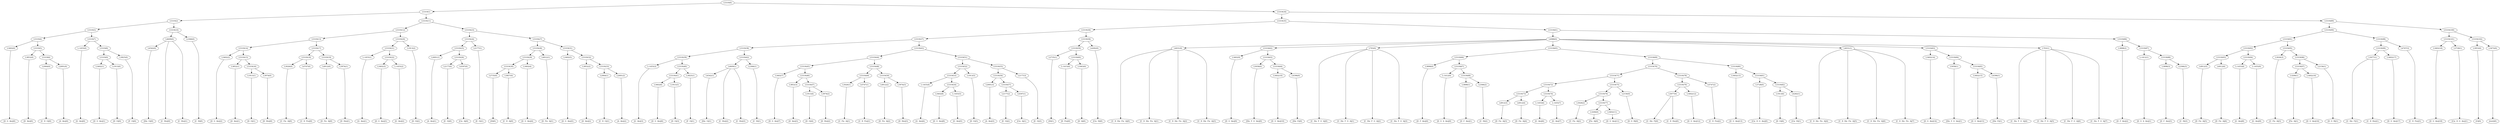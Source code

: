 digraph sample{
"L3402(0)"->"[D  G  Ais](0)"
"L3852(0)"->"[D  Ais](0)"
"L2064(0)"->"[C  D  G](0)"
"L2691(0)"->"[A  Ais](0)"
"L5319(6)"->"L2064(0)"
"L5319(6)"->"L2691(0)"
"L5319(5)"->"L3852(0)"
"L5319(5)"->"L5319(6)"
"L5319(4)"->"L3402(0)"
"L5319(4)"->"L5319(5)"
"L-1455(0)"->"[G  Ais](0)"
"L3402(1)"->"[D  G  Ais](1)"
"L1913(0)"->"[D  G](0)"
"L5319(9)"->"L3402(1)"
"L5319(9)"->"L1913(0)"
"L3825(0)"->"[F  G](0)"
"L5319(8)"->"L5319(9)"
"L5319(8)"->"L3825(0)"
"L5319(7)"->"L-1455(0)"
"L5319(7)"->"L5319(8)"
"L5319(3)"->"L5319(4)"
"L5319(3)"->"L5319(7)"
"L4542(0)"->"[Dis  G](0)"
"L4609(0)"->"[C  Dis](0)"
"L4609(0)"->"L4542(0)"
"L4609(0)"->"[C  Dis](1)"
"L2366(0)"->"[C  D](0)"
"L5319(10)"->"L4609(0)"
"L5319(10)"->"L2366(0)"
"L5319(2)"->"L5319(3)"
"L5319(2)"->"L5319(10)"
"L3402(2)"->"[D  G  Ais](2)"
"L3852(1)"->"[D  Ais](1)"
"L1913(1)"->"[D  G](1)"
"L3974(0)"->"[D  Dis](0)"
"L5319(16)"->"L1913(1)"
"L5319(16)"->"L3974(0)"
"L5319(15)"->"L3852(1)"
"L5319(15)"->"L5319(16)"
"L5319(14)"->"L3402(2)"
"L5319(14)"->"L5319(15)"
"L3026(0)"->"[C  Fis  A](0)"
"L4747(0)"->"[C  D  Fis](0)"
"L5319(18)"->"L3026(0)"
"L5319(18)"->"L4747(0)"
"L4912(0)"->"[D  Fis  A](0)"
"L3974(1)"->"[D  Dis](1)"
"L5319(19)"->"L4912(0)"
"L5319(19)"->"L3974(1)"
"L5319(17)"->"L5319(18)"
"L5319(17)"->"L5319(19)"
"L5319(13)"->"L5319(14)"
"L5319(13)"->"L5319(17)"
"L-1455(1)"->"[G  Ais](1)"
"L3402(3)"->"[D  G  Ais](3)"
"L-1455(2)"->"[G  Ais](2)"
"L5319(22)"->"L3402(3)"
"L5319(22)"->"L-1455(2)"
"L5319(21)"->"L-1455(1)"
"L5319(21)"->"L5319(22)"
"L1913(2)"->"[D  G](2)"
"L5319(20)"->"L5319(21)"
"L5319(20)"->"L1913(2)"
"L5319(12)"->"L5319(13)"
"L5319(12)"->"L5319(20)"
"L2691(1)"->"[A  Ais](1)"
"L2177(0)"->"[E  G](0)"
"L4397(0)"->"[Cis  A](0)"
"L5319(26)"->"L2177(0)"
"L5319(26)"->"L4397(0)"
"L5319(25)"->"L2691(1)"
"L5319(25)"->"L5319(26)"
"L2177(1)"->"[E  G](1)"
"L5319(24)"->"L5319(25)"
"L5319(24)"->"L2177(1)"
"L2735(0)"->"[D](0)"
"L3857(0)"->"[C  D  A](0)"
"L5319(30)"->"L2735(0)"
"L5319(30)"->"L3857(0)"
"L3402(4)"->"[D  G  Ais](4)"
"L5319(29)"->"L5319(30)"
"L5319(29)"->"L3402(4)"
"L4912(1)"->"[D  Fis  A](1)"
"L5319(28)"->"L5319(29)"
"L5319(28)"->"L4912(1)"
"L3402(5)"->"[D  G  Ais](5)"
"L3852(2)"->"[D  Ais](2)"
"L2064(1)"->"[C  D  G](1)"
"L2691(2)"->"[A  Ais](2)"
"L5319(33)"->"L2064(1)"
"L5319(33)"->"L2691(2)"
"L5319(32)"->"L3852(2)"
"L5319(32)"->"L5319(33)"
"L5319(31)"->"L3402(5)"
"L5319(31)"->"L5319(32)"
"L5319(27)"->"L5319(28)"
"L5319(27)"->"L5319(31)"
"L5319(23)"->"L5319(24)"
"L5319(23)"->"L5319(27)"
"L5319(11)"->"L5319(12)"
"L5319(11)"->"L5319(23)"
"L5319(1)"->"L5319(2)"
"L5319(1)"->"L5319(11)"
"L-1455(3)"->"[G  Ais](3)"
"L3402(6)"->"[D  G  Ais](6)"
"L1913(3)"->"[D  G](3)"
"L5319(41)"->"L3402(6)"
"L5319(41)"->"L1913(3)"
"L3825(1)"->"[F  G](1)"
"L5319(40)"->"L5319(41)"
"L5319(40)"->"L3825(1)"
"L5319(39)"->"L-1455(3)"
"L5319(39)"->"L5319(40)"
"L4542(1)"->"[Dis  G](1)"
"L4609(1)"->"[C  Dis](2)"
"L4609(1)"->"L4542(1)"
"L4609(1)"->"[C  Dis](3)"
"L2366(1)"->"[C  D](1)"
"L5319(42)"->"L4609(1)"
"L5319(42)"->"L2366(1)"
"L5319(38)"->"L5319(39)"
"L5319(38)"->"L5319(42)"
"L3402(7)"->"[D  G  Ais](7)"
"L3852(3)"->"[D  Ais](3)"
"L1913(4)"->"[D  G](4)"
"L3974(2)"->"[D  Dis](2)"
"L5319(47)"->"L1913(4)"
"L5319(47)"->"L3974(2)"
"L5319(46)"->"L3852(3)"
"L5319(46)"->"L5319(47)"
"L5319(45)"->"L3402(7)"
"L5319(45)"->"L5319(46)"
"L3026(1)"->"[C  Fis  A](1)"
"L4747(1)"->"[C  D  Fis](1)"
"L5319(49)"->"L3026(1)"
"L5319(49)"->"L4747(1)"
"L4912(2)"->"[D  Fis  A](2)"
"L3974(3)"->"[D  Dis](3)"
"L5319(50)"->"L4912(2)"
"L5319(50)"->"L3974(3)"
"L5319(48)"->"L5319(49)"
"L5319(48)"->"L5319(50)"
"L5319(44)"->"L5319(45)"
"L5319(44)"->"L5319(48)"
"L-1455(4)"->"[G  Ais](4)"
"L3402(8)"->"[D  G  Ais](8)"
"L-1455(5)"->"[G  Ais](5)"
"L5319(54)"->"L3402(8)"
"L5319(54)"->"L-1455(5)"
"L5319(53)"->"L-1455(4)"
"L5319(53)"->"L5319(54)"
"L1913(5)"->"[D  G](5)"
"L5319(52)"->"L5319(53)"
"L5319(52)"->"L1913(5)"
"L2691(3)"->"[A  Ais](3)"
"L2177(2)"->"[E  G](2)"
"L4397(1)"->"[Cis  A](1)"
"L5319(57)"->"L2177(2)"
"L5319(57)"->"L4397(1)"
"L5319(56)"->"L2691(3)"
"L5319(56)"->"L5319(57)"
"L2177(3)"->"[E  G](3)"
"L5319(55)"->"L5319(56)"
"L5319(55)"->"L2177(3)"
"L5319(51)"->"L5319(52)"
"L5319(51)"->"L5319(55)"
"L5319(43)"->"L5319(44)"
"L5319(43)"->"L5319(51)"
"L5319(37)"->"L5319(38)"
"L5319(37)"->"L5319(43)"
"L2735(1)"->"[D](1)"
"L-1415(0)"->"[D  Fis](0)"
"L1663(0)"->"[D  A](0)"
"L5319(60)"->"L-1415(0)"
"L5319(60)"->"L1663(0)"
"L5319(59)"->"L2735(1)"
"L5319(59)"->"L5319(60)"
"L4282(0)"->"[Cis  D](0)"
"L5319(58)"->"L5319(59)"
"L5319(58)"->"L4282(0)"
"L5319(36)"->"L5319(37)"
"L5319(36)"->"L5319(58)"
"L4031(0)"->"[C  D  Dis  Fis  A](0)"
"L4031(0)"->"[C  D  Dis  Fis  A](1)"
"L4031(0)"->"[C  D  Dis  Fis  A](2)"
"L4031(0)"->"[C  D  Dis  Fis  A](3)"
"L3402(9)"->"[D  G  Ais](9)"
"L5058(0)"->"[Dis  F  G  Ais](0)"
"L3402(10)"->"[D  G  Ais](10)"
"L4396(0)"->"[Dis  E](0)"
"L5319(64)"->"L3402(10)"
"L5319(64)"->"L4396(0)"
"L5319(63)"->"L5058(0)"
"L5319(63)"->"L5319(64)"
"L5319(62)"->"L3402(9)"
"L5319(62)"->"L5319(63)"
"L703(0)"->"[C  Dis  F  G  A](0)"
"L703(0)"->"[C  Dis  F  G  A](1)"
"L703(0)"->"[C  Dis  F  G  A](2)"
"L703(0)"->"[C  Dis  F  G  A](3)"
"L3898(0)"->"[D  F  Ais](0)"
"L-1412(0)"->"[D  G  A  Ais](0)"
"L3898(1)"->"[D  F  Ais](1)"
"L2366(2)"->"[C  D](2)"
"L5319(68)"->"L3898(1)"
"L5319(68)"->"L2366(2)"
"L5319(67)"->"L-1412(0)"
"L5319(67)"->"L5319(68)"
"L5319(66)"->"L3898(0)"
"L5319(66)"->"L5319(67)"
"L4912(3)"->"[D  Fis  A](3)"
"L4912(4)"->"[D  Fis  A](4)"
"L5319(73)"->"L4912(3)"
"L5319(73)"->"L4912(4)"
"L-1455(6)"->"[G  Ais](6)"
"L-1455(7)"->"[G  Ais](7)"
"L5319(74)"->"L-1455(6)"
"L5319(74)"->"L-1455(7)"
"L5319(72)"->"L5319(73)"
"L5319(72)"->"L5319(74)"
"L3026(2)"->"[C  Fis  A](2)"
"L3206(0)"->"[Fis  A](0)"
"L3402(11)"->"[D  G  Ais](11)"
"L5319(77)"->"L3206(0)"
"L5319(77)"->"L3402(11)"
"L5319(76)"->"L3026(2)"
"L5319(76)"->"L5319(77)"
"L2156(0)"->"[D  G  B](0)"
"L5319(75)"->"L5319(76)"
"L5319(75)"->"L2156(0)"
"L5319(71)"->"L5319(72)"
"L5319(71)"->"L5319(75)"
"L3077(0)"->"[C  Dis  F](0)"
"L3077(0)"->"[C  D  Dis](0)"
"L3402(12)"->"[D  G  Ais](12)"
"L5319(79)"->"L3077(0)"
"L5319(79)"->"L3402(12)"
"L4747(2)"->"[C  D  Fis](2)"
"L5319(78)"->"L5319(79)"
"L5319(78)"->"L4747(2)"
"L5319(70)"->"L5319(71)"
"L5319(70)"->"L5319(78)"
"L3402(13)"->"[D  G  Ais](13)"
"L3728(0)"->"[Cis  D  G  Ais](0)"
"L1913(6)"->"[D  G](6)"
"L4282(1)"->"[Cis  D](1)"
"L5319(82)"->"L1913(6)"
"L5319(82)"->"L4282(1)"
"L5319(81)"->"L3728(0)"
"L5319(81)"->"L5319(82)"
"L5319(80)"->"L3402(13)"
"L5319(80)"->"L5319(81)"
"L5319(69)"->"L5319(70)"
"L5319(69)"->"L5319(80)"
"L5319(65)"->"L5319(66)"
"L5319(65)"->"L5319(69)"
"L4031(1)"->"[C  D  Dis  Fis  A](4)"
"L4031(1)"->"[C  D  Dis  Fis  A](5)"
"L4031(1)"->"[C  D  Dis  Fis  A](6)"
"L4031(1)"->"[C  D  Dis  Fis  A](7)"
"L3402(14)"->"[D  G  Ais](14)"
"L5058(1)"->"[Dis  F  G  Ais](1)"
"L3402(15)"->"[D  G  Ais](15)"
"L4396(1)"->"[Dis  E](1)"
"L5319(85)"->"L3402(15)"
"L5319(85)"->"L4396(1)"
"L5319(84)"->"L5058(1)"
"L5319(84)"->"L5319(85)"
"L5319(83)"->"L3402(14)"
"L5319(83)"->"L5319(84)"
"L703(1)"->"[C  Dis  F  G  A](4)"
"L703(1)"->"[C  Dis  F  G  A](5)"
"L703(1)"->"[C  Dis  F  G  A](6)"
"L703(1)"->"[C  Dis  F  G  A](7)"
"L4988(0)"->"L4031(0)"
"L4988(0)"->"L5319(62)"
"L4988(0)"->"L703(0)"
"L4988(0)"->"L5319(65)"
"L4988(0)"->"L4031(1)"
"L4988(0)"->"L5319(83)"
"L4988(0)"->"L703(1)"
"L3898(2)"->"[D  F  Ais](2)"
"L-1412(1)"->"[D  G  A  Ais](1)"
"L3898(3)"->"[D  F  Ais](3)"
"L2366(3)"->"[C  D](3)"
"L5319(88)"->"L3898(3)"
"L5319(88)"->"L2366(3)"
"L5319(87)"->"L-1412(1)"
"L5319(87)"->"L5319(88)"
"L5319(86)"->"L3898(2)"
"L5319(86)"->"L5319(87)"
"L5319(61)"->"L4988(0)"
"L5319(61)"->"L5319(86)"
"L5319(35)"->"L5319(36)"
"L5319(35)"->"L5319(61)"
"L4912(5)"->"[D  Fis  A](5)"
"L4912(6)"->"[D  Fis  A](6)"
"L5319(93)"->"L4912(5)"
"L5319(93)"->"L4912(6)"
"L-1455(8)"->"[G  Ais](8)"
"L-1455(9)"->"[G  Ais](9)"
"L5319(94)"->"L-1455(8)"
"L5319(94)"->"L-1455(9)"
"L5319(92)"->"L5319(93)"
"L5319(92)"->"L5319(94)"
"L3026(3)"->"[C  Fis  A](3)"
"L3206(1)"->"[Fis  A](1)"
"L3402(16)"->"[D  G  Ais](16)"
"L5319(97)"->"L3206(1)"
"L5319(97)"->"L3402(16)"
"L2156(1)"->"[D  G  B](1)"
"L5319(96)"->"L5319(97)"
"L5319(96)"->"L2156(1)"
"L5319(95)"->"L3026(3)"
"L5319(95)"->"L5319(96)"
"L5319(91)"->"L5319(92)"
"L5319(91)"->"L5319(95)"
"L3077(1)"->"[C  Dis  F](1)"
"L3077(1)"->"[C  D  Dis](1)"
"L3402(17)"->"[D  G  Ais](17)"
"L5319(99)"->"L3077(1)"
"L5319(99)"->"L3402(17)"
"L4747(3)"->"[C  D  Fis](3)"
"L5319(98)"->"L5319(99)"
"L5319(98)"->"L4747(3)"
"L5319(90)"->"L5319(91)"
"L5319(90)"->"L5319(98)"
"L3402(18)"->"[D  G  Ais](18)"
"L3728(1)"->"[Cis  D  G  Ais](1)"
"L5319(101)"->"L3402(18)"
"L5319(101)"->"L3728(1)"
"L3953(0)"->"[G](0)"
"L3472(0)"->"[rest](0)"
"L5319(102)"->"L3953(0)"
"L5319(102)"->"L3472(0)"
"L5319(100)"->"L5319(101)"
"L5319(100)"->"L5319(102)"
"L5319(89)"->"L5319(90)"
"L5319(89)"->"L5319(100)"
"L5319(34)"->"L5319(35)"
"L5319(34)"->"L5319(89)"
"L5319(0)"->"L5319(1)"
"L5319(0)"->"L5319(34)"
{rank = min; "L5319(0)"}
{rank = same; "L5319(1)"; "L5319(34)";}
{rank = same; "L5319(2)"; "L5319(11)"; "L5319(35)"; "L5319(89)";}
{rank = same; "L5319(3)"; "L5319(10)"; "L5319(12)"; "L5319(23)"; "L5319(36)"; "L5319(61)"; "L5319(90)"; "L5319(100)";}
{rank = same; "L5319(4)"; "L5319(7)"; "L4609(0)"; "L2366(0)"; "L5319(13)"; "L5319(20)"; "L5319(24)"; "L5319(27)"; "L5319(37)"; "L5319(58)"; "L4988(0)"; "L5319(86)"; "L5319(91)"; "L5319(98)"; "L5319(101)"; "L5319(102)";}
{rank = same; "L3402(0)"; "L5319(5)"; "L-1455(0)"; "L5319(8)"; "L4542(0)"; "L5319(14)"; "L5319(17)"; "L5319(21)"; "L1913(2)"; "L5319(25)"; "L2177(1)"; "L5319(28)"; "L5319(31)"; "L5319(38)"; "L5319(43)"; "L5319(59)"; "L4282(0)"; "L4031(0)"; "L5319(62)"; "L703(0)"; "L5319(65)"; "L4031(1)"; "L5319(83)"; "L703(1)"; "L3898(2)"; "L5319(87)"; "L5319(92)"; "L5319(95)"; "L5319(99)"; "L4747(3)"; "L3402(18)"; "L3728(1)"; "L3953(0)"; "L3472(0)";}
{rank = same; "L3852(0)"; "L5319(6)"; "L5319(9)"; "L3825(0)"; "L3402(2)"; "L5319(15)"; "L5319(18)"; "L5319(19)"; "L-1455(1)"; "L5319(22)"; "L2691(1)"; "L5319(26)"; "L5319(29)"; "L4912(1)"; "L3402(5)"; "L5319(32)"; "L5319(39)"; "L5319(42)"; "L5319(44)"; "L5319(51)"; "L2735(1)"; "L5319(60)"; "L3402(9)"; "L5319(63)"; "L5319(66)"; "L5319(69)"; "L3402(14)"; "L5319(84)"; "L-1412(1)"; "L5319(88)"; "L5319(93)"; "L5319(94)"; "L3026(3)"; "L5319(96)"; "L3077(1)"; "L3402(17)";}
{rank = same; "L2064(0)"; "L2691(0)"; "L3402(1)"; "L1913(0)"; "L3852(1)"; "L5319(16)"; "L3026(0)"; "L4747(0)"; "L4912(0)"; "L3974(1)"; "L3402(3)"; "L-1455(2)"; "L2177(0)"; "L4397(0)"; "L5319(30)"; "L3402(4)"; "L3852(2)"; "L5319(33)"; "L-1455(3)"; "L5319(40)"; "L4609(1)"; "L2366(1)"; "L5319(45)"; "L5319(48)"; "L5319(52)"; "L5319(55)"; "L-1415(0)"; "L1663(0)"; "L5058(0)"; "L5319(64)"; "L3898(0)"; "L5319(67)"; "L5319(70)"; "L5319(80)"; "L5058(1)"; "L5319(85)"; "L3898(3)"; "L2366(3)"; "L4912(5)"; "L4912(6)"; "L-1455(8)"; "L-1455(9)"; "L5319(97)"; "L2156(1)";}
{rank = same; "L1913(1)"; "L3974(0)"; "L2735(0)"; "L3857(0)"; "L2064(1)"; "L2691(2)"; "L5319(41)"; "L3825(1)"; "L4542(1)"; "L3402(7)"; "L5319(46)"; "L5319(49)"; "L5319(50)"; "L5319(53)"; "L1913(5)"; "L5319(56)"; "L2177(3)"; "L3402(10)"; "L4396(0)"; "L-1412(0)"; "L5319(68)"; "L5319(71)"; "L5319(78)"; "L3402(13)"; "L5319(81)"; "L3402(15)"; "L4396(1)"; "L3206(1)"; "L3402(16)";}
{rank = same; "L3402(6)"; "L1913(3)"; "L3852(3)"; "L5319(47)"; "L3026(1)"; "L4747(1)"; "L4912(2)"; "L3974(3)"; "L-1455(4)"; "L5319(54)"; "L2691(3)"; "L5319(57)"; "L3898(1)"; "L2366(2)"; "L5319(72)"; "L5319(75)"; "L5319(79)"; "L4747(2)"; "L3728(0)"; "L5319(82)";}
{rank = same; "L1913(4)"; "L3974(2)"; "L3402(8)"; "L-1455(5)"; "L2177(2)"; "L4397(1)"; "L5319(73)"; "L5319(74)"; "L5319(76)"; "L2156(0)"; "L3077(0)"; "L3402(12)"; "L1913(6)"; "L4282(1)";}
{rank = same; "L4912(3)"; "L4912(4)"; "L-1455(6)"; "L-1455(7)"; "L3026(2)"; "L5319(77)";}
{rank = same; "L3206(0)"; "L3402(11)";}
{rank = max; "[A  Ais](0)"; "[A  Ais](1)"; "[A  Ais](2)"; "[A  Ais](3)"; "[C  D  A](0)"; "[C  D  Dis  Fis  A](0)"; "[C  D  Dis  Fis  A](1)"; "[C  D  Dis  Fis  A](2)"; "[C  D  Dis  Fis  A](3)"; "[C  D  Dis  Fis  A](4)"; "[C  D  Dis  Fis  A](5)"; "[C  D  Dis  Fis  A](6)"; "[C  D  Dis  Fis  A](7)"; "[C  D  Dis](0)"; "[C  D  Dis](1)"; "[C  D  Fis](0)"; "[C  D  Fis](1)"; "[C  D  Fis](2)"; "[C  D  Fis](3)"; "[C  D  G](0)"; "[C  D  G](1)"; "[C  D](0)"; "[C  D](1)"; "[C  D](2)"; "[C  D](3)"; "[C  Dis  F  G  A](0)"; "[C  Dis  F  G  A](1)"; "[C  Dis  F  G  A](2)"; "[C  Dis  F  G  A](3)"; "[C  Dis  F  G  A](4)"; "[C  Dis  F  G  A](5)"; "[C  Dis  F  G  A](6)"; "[C  Dis  F  G  A](7)"; "[C  Dis  F](0)"; "[C  Dis  F](1)"; "[C  Dis](0)"; "[C  Dis](1)"; "[C  Dis](2)"; "[C  Dis](3)"; "[C  Fis  A](0)"; "[C  Fis  A](1)"; "[C  Fis  A](2)"; "[C  Fis  A](3)"; "[Cis  A](0)"; "[Cis  A](1)"; "[Cis  D  G  Ais](0)"; "[Cis  D  G  Ais](1)"; "[Cis  D](0)"; "[Cis  D](1)"; "[D  A](0)"; "[D  Ais](0)"; "[D  Ais](1)"; "[D  Ais](2)"; "[D  Ais](3)"; "[D  Dis](0)"; "[D  Dis](1)"; "[D  Dis](2)"; "[D  Dis](3)"; "[D  F  Ais](0)"; "[D  F  Ais](1)"; "[D  F  Ais](2)"; "[D  F  Ais](3)"; "[D  Fis  A](0)"; "[D  Fis  A](1)"; "[D  Fis  A](2)"; "[D  Fis  A](3)"; "[D  Fis  A](4)"; "[D  Fis  A](5)"; "[D  Fis  A](6)"; "[D  Fis](0)"; "[D  G  A  Ais](0)"; "[D  G  A  Ais](1)"; "[D  G  Ais](0)"; "[D  G  Ais](1)"; "[D  G  Ais](10)"; "[D  G  Ais](11)"; "[D  G  Ais](12)"; "[D  G  Ais](13)"; "[D  G  Ais](14)"; "[D  G  Ais](15)"; "[D  G  Ais](16)"; "[D  G  Ais](17)"; "[D  G  Ais](18)"; "[D  G  Ais](2)"; "[D  G  Ais](3)"; "[D  G  Ais](4)"; "[D  G  Ais](5)"; "[D  G  Ais](6)"; "[D  G  Ais](7)"; "[D  G  Ais](8)"; "[D  G  Ais](9)"; "[D  G  B](0)"; "[D  G  B](1)"; "[D  G](0)"; "[D  G](1)"; "[D  G](2)"; "[D  G](3)"; "[D  G](4)"; "[D  G](5)"; "[D  G](6)"; "[D](0)"; "[D](1)"; "[Dis  E](0)"; "[Dis  E](1)"; "[Dis  F  G  Ais](0)"; "[Dis  F  G  Ais](1)"; "[Dis  G](0)"; "[Dis  G](1)"; "[E  G](0)"; "[E  G](1)"; "[E  G](2)"; "[E  G](3)"; "[F  G](0)"; "[F  G](1)"; "[Fis  A](0)"; "[Fis  A](1)"; "[G  Ais](0)"; "[G  Ais](1)"; "[G  Ais](2)"; "[G  Ais](3)"; "[G  Ais](4)"; "[G  Ais](5)"; "[G  Ais](6)"; "[G  Ais](7)"; "[G  Ais](8)"; "[G  Ais](9)"; "[G](0)"; "[rest](0)";}
}